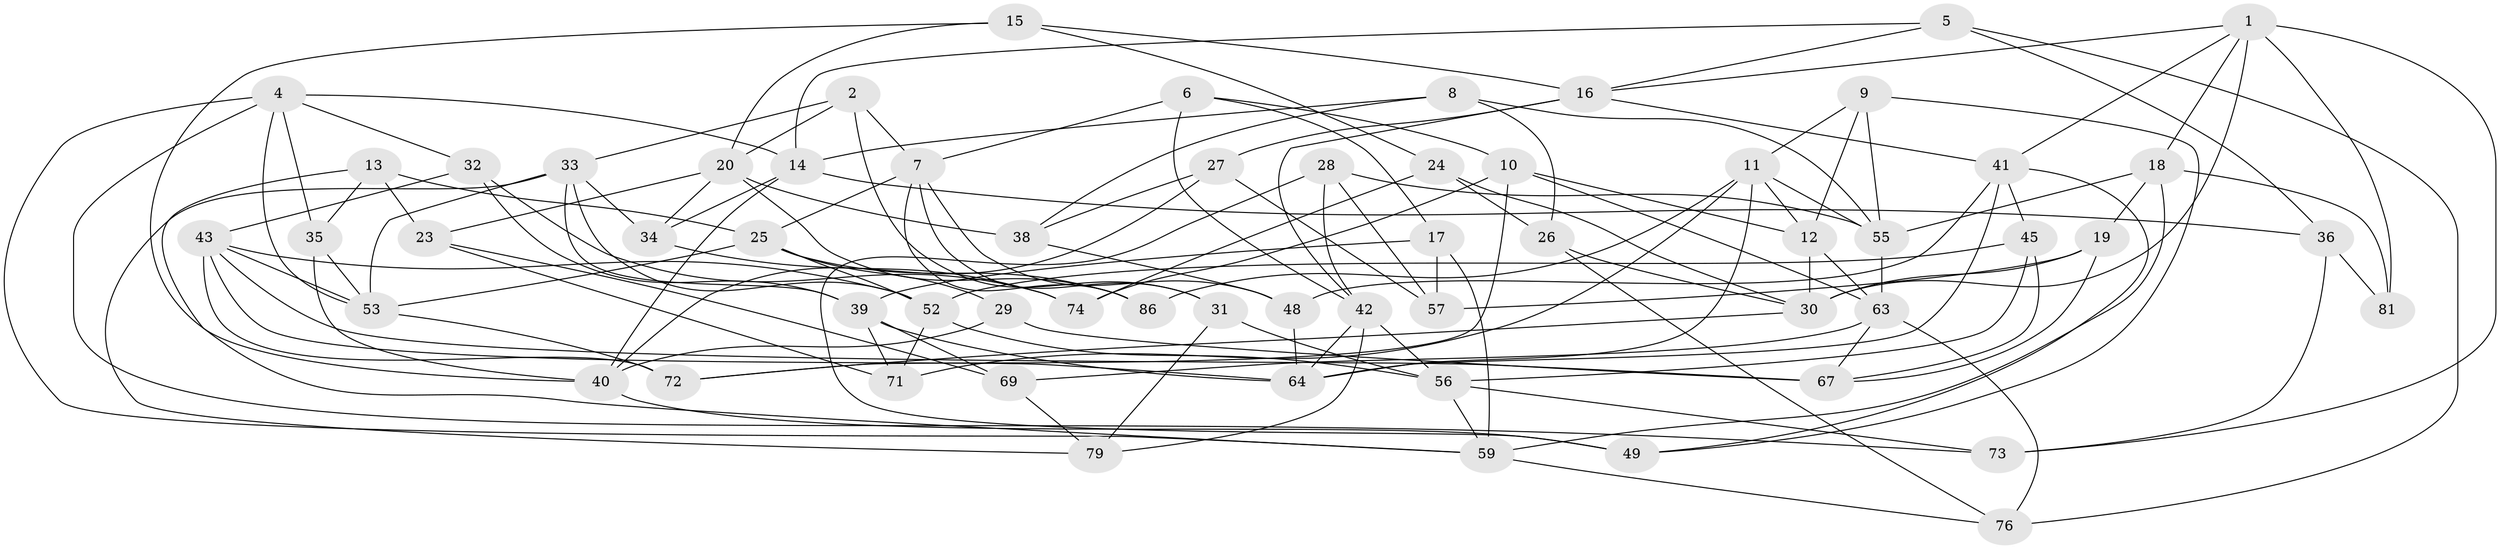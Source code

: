 // Generated by graph-tools (version 1.1) at 2025/52/02/27/25 19:52:28]
// undirected, 60 vertices, 143 edges
graph export_dot {
graph [start="1"]
  node [color=gray90,style=filled];
  1 [super="+3"];
  2;
  4 [super="+22"];
  5;
  6;
  7 [super="+62"];
  8;
  9;
  10 [super="+50"];
  11 [super="+83"];
  12 [super="+21"];
  13;
  14 [super="+61"];
  15;
  16 [super="+60"];
  17;
  18 [super="+37"];
  19;
  20 [super="+58"];
  23;
  24;
  25 [super="+46"];
  26;
  27;
  28;
  29;
  30 [super="+44"];
  31;
  32;
  33 [super="+51"];
  34;
  35;
  36;
  38;
  39 [super="+66"];
  40 [super="+77"];
  41 [super="+82"];
  42 [super="+54"];
  43 [super="+47"];
  45;
  48;
  49;
  52 [super="+80"];
  53 [super="+78"];
  55 [super="+85"];
  56 [super="+84"];
  57;
  59 [super="+65"];
  63 [super="+70"];
  64 [super="+68"];
  67 [super="+75"];
  69;
  71;
  72;
  73;
  74;
  76;
  79;
  81;
  86;
  1 -- 81;
  1 -- 30;
  1 -- 41;
  1 -- 16;
  1 -- 18;
  1 -- 73;
  2 -- 33;
  2 -- 31;
  2 -- 7;
  2 -- 20;
  4 -- 59;
  4 -- 32;
  4 -- 35;
  4 -- 73;
  4 -- 53;
  4 -- 14;
  5 -- 16;
  5 -- 36;
  5 -- 76;
  5 -- 14;
  6 -- 7;
  6 -- 17;
  6 -- 10;
  6 -- 42;
  7 -- 48;
  7 -- 25;
  7 -- 31;
  7 -- 86;
  8 -- 55;
  8 -- 38;
  8 -- 26;
  8 -- 14;
  9 -- 49;
  9 -- 12;
  9 -- 11;
  9 -- 55;
  10 -- 74;
  10 -- 63;
  10 -- 72;
  10 -- 12 [weight=2];
  11 -- 64;
  11 -- 55;
  11 -- 12;
  11 -- 86;
  11 -- 71;
  12 -- 30;
  12 -- 63;
  13 -- 35;
  13 -- 23;
  13 -- 25;
  13 -- 59;
  14 -- 34;
  14 -- 36;
  14 -- 40;
  15 -- 24;
  15 -- 16;
  15 -- 20;
  15 -- 40;
  16 -- 27;
  16 -- 41;
  16 -- 42;
  17 -- 57;
  17 -- 39;
  17 -- 59;
  18 -- 55;
  18 -- 81 [weight=2];
  18 -- 19;
  18 -- 59;
  19 -- 57;
  19 -- 67;
  19 -- 30;
  20 -- 86;
  20 -- 38;
  20 -- 23;
  20 -- 34;
  23 -- 69;
  23 -- 71;
  24 -- 26;
  24 -- 30;
  24 -- 74;
  25 -- 29;
  25 -- 86;
  25 -- 53;
  25 -- 52;
  26 -- 76;
  26 -- 30;
  27 -- 38;
  27 -- 57;
  27 -- 40;
  28 -- 57;
  28 -- 49;
  28 -- 42;
  28 -- 55;
  29 -- 67 [weight=2];
  29 -- 40;
  30 -- 72;
  31 -- 79;
  31 -- 56;
  32 -- 74;
  32 -- 43;
  32 -- 39;
  33 -- 34;
  33 -- 53;
  33 -- 79;
  33 -- 39;
  33 -- 52;
  34 -- 74;
  35 -- 53;
  35 -- 40;
  36 -- 73;
  36 -- 81;
  38 -- 48;
  39 -- 69;
  39 -- 64;
  39 -- 71;
  40 -- 49;
  41 -- 49;
  41 -- 48;
  41 -- 64;
  41 -- 45;
  42 -- 79;
  42 -- 64;
  42 -- 56;
  43 -- 53;
  43 -- 72;
  43 -- 52;
  43 -- 67;
  43 -- 64;
  45 -- 67;
  45 -- 56;
  45 -- 52;
  48 -- 64;
  52 -- 71;
  52 -- 56;
  53 -- 72;
  55 -- 63;
  56 -- 73;
  56 -- 59;
  59 -- 76;
  63 -- 69;
  63 -- 67;
  63 -- 76;
  69 -- 79;
}
